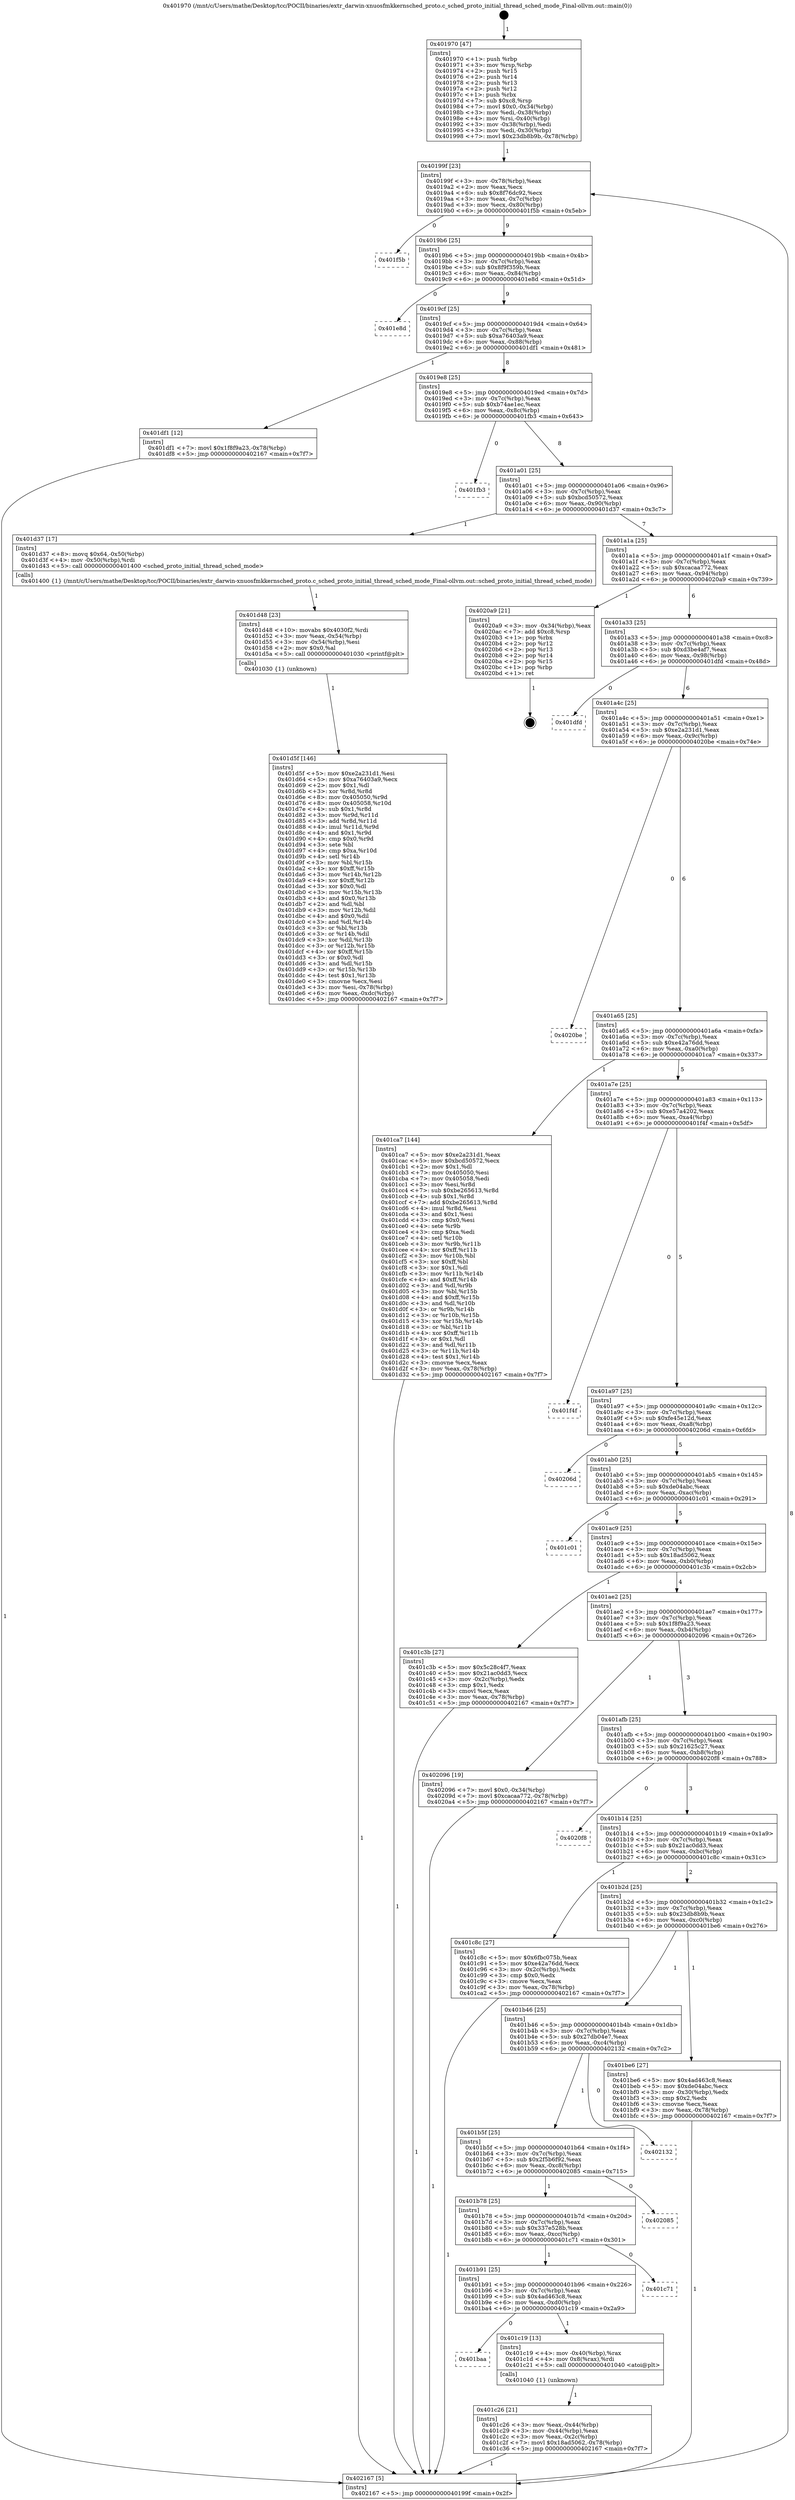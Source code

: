 digraph "0x401970" {
  label = "0x401970 (/mnt/c/Users/mathe/Desktop/tcc/POCII/binaries/extr_darwin-xnuosfmkkernsched_proto.c_sched_proto_initial_thread_sched_mode_Final-ollvm.out::main(0))"
  labelloc = "t"
  node[shape=record]

  Entry [label="",width=0.3,height=0.3,shape=circle,fillcolor=black,style=filled]
  "0x40199f" [label="{
     0x40199f [23]\l
     | [instrs]\l
     &nbsp;&nbsp;0x40199f \<+3\>: mov -0x78(%rbp),%eax\l
     &nbsp;&nbsp;0x4019a2 \<+2\>: mov %eax,%ecx\l
     &nbsp;&nbsp;0x4019a4 \<+6\>: sub $0x8f76dc92,%ecx\l
     &nbsp;&nbsp;0x4019aa \<+3\>: mov %eax,-0x7c(%rbp)\l
     &nbsp;&nbsp;0x4019ad \<+3\>: mov %ecx,-0x80(%rbp)\l
     &nbsp;&nbsp;0x4019b0 \<+6\>: je 0000000000401f5b \<main+0x5eb\>\l
  }"]
  "0x401f5b" [label="{
     0x401f5b\l
  }", style=dashed]
  "0x4019b6" [label="{
     0x4019b6 [25]\l
     | [instrs]\l
     &nbsp;&nbsp;0x4019b6 \<+5\>: jmp 00000000004019bb \<main+0x4b\>\l
     &nbsp;&nbsp;0x4019bb \<+3\>: mov -0x7c(%rbp),%eax\l
     &nbsp;&nbsp;0x4019be \<+5\>: sub $0x8f9f359b,%eax\l
     &nbsp;&nbsp;0x4019c3 \<+6\>: mov %eax,-0x84(%rbp)\l
     &nbsp;&nbsp;0x4019c9 \<+6\>: je 0000000000401e8d \<main+0x51d\>\l
  }"]
  Exit [label="",width=0.3,height=0.3,shape=circle,fillcolor=black,style=filled,peripheries=2]
  "0x401e8d" [label="{
     0x401e8d\l
  }", style=dashed]
  "0x4019cf" [label="{
     0x4019cf [25]\l
     | [instrs]\l
     &nbsp;&nbsp;0x4019cf \<+5\>: jmp 00000000004019d4 \<main+0x64\>\l
     &nbsp;&nbsp;0x4019d4 \<+3\>: mov -0x7c(%rbp),%eax\l
     &nbsp;&nbsp;0x4019d7 \<+5\>: sub $0xa76403a9,%eax\l
     &nbsp;&nbsp;0x4019dc \<+6\>: mov %eax,-0x88(%rbp)\l
     &nbsp;&nbsp;0x4019e2 \<+6\>: je 0000000000401df1 \<main+0x481\>\l
  }"]
  "0x401d5f" [label="{
     0x401d5f [146]\l
     | [instrs]\l
     &nbsp;&nbsp;0x401d5f \<+5\>: mov $0xe2a231d1,%esi\l
     &nbsp;&nbsp;0x401d64 \<+5\>: mov $0xa76403a9,%ecx\l
     &nbsp;&nbsp;0x401d69 \<+2\>: mov $0x1,%dl\l
     &nbsp;&nbsp;0x401d6b \<+3\>: xor %r8d,%r8d\l
     &nbsp;&nbsp;0x401d6e \<+8\>: mov 0x405050,%r9d\l
     &nbsp;&nbsp;0x401d76 \<+8\>: mov 0x405058,%r10d\l
     &nbsp;&nbsp;0x401d7e \<+4\>: sub $0x1,%r8d\l
     &nbsp;&nbsp;0x401d82 \<+3\>: mov %r9d,%r11d\l
     &nbsp;&nbsp;0x401d85 \<+3\>: add %r8d,%r11d\l
     &nbsp;&nbsp;0x401d88 \<+4\>: imul %r11d,%r9d\l
     &nbsp;&nbsp;0x401d8c \<+4\>: and $0x1,%r9d\l
     &nbsp;&nbsp;0x401d90 \<+4\>: cmp $0x0,%r9d\l
     &nbsp;&nbsp;0x401d94 \<+3\>: sete %bl\l
     &nbsp;&nbsp;0x401d97 \<+4\>: cmp $0xa,%r10d\l
     &nbsp;&nbsp;0x401d9b \<+4\>: setl %r14b\l
     &nbsp;&nbsp;0x401d9f \<+3\>: mov %bl,%r15b\l
     &nbsp;&nbsp;0x401da2 \<+4\>: xor $0xff,%r15b\l
     &nbsp;&nbsp;0x401da6 \<+3\>: mov %r14b,%r12b\l
     &nbsp;&nbsp;0x401da9 \<+4\>: xor $0xff,%r12b\l
     &nbsp;&nbsp;0x401dad \<+3\>: xor $0x0,%dl\l
     &nbsp;&nbsp;0x401db0 \<+3\>: mov %r15b,%r13b\l
     &nbsp;&nbsp;0x401db3 \<+4\>: and $0x0,%r13b\l
     &nbsp;&nbsp;0x401db7 \<+2\>: and %dl,%bl\l
     &nbsp;&nbsp;0x401db9 \<+3\>: mov %r12b,%dil\l
     &nbsp;&nbsp;0x401dbc \<+4\>: and $0x0,%dil\l
     &nbsp;&nbsp;0x401dc0 \<+3\>: and %dl,%r14b\l
     &nbsp;&nbsp;0x401dc3 \<+3\>: or %bl,%r13b\l
     &nbsp;&nbsp;0x401dc6 \<+3\>: or %r14b,%dil\l
     &nbsp;&nbsp;0x401dc9 \<+3\>: xor %dil,%r13b\l
     &nbsp;&nbsp;0x401dcc \<+3\>: or %r12b,%r15b\l
     &nbsp;&nbsp;0x401dcf \<+4\>: xor $0xff,%r15b\l
     &nbsp;&nbsp;0x401dd3 \<+3\>: or $0x0,%dl\l
     &nbsp;&nbsp;0x401dd6 \<+3\>: and %dl,%r15b\l
     &nbsp;&nbsp;0x401dd9 \<+3\>: or %r15b,%r13b\l
     &nbsp;&nbsp;0x401ddc \<+4\>: test $0x1,%r13b\l
     &nbsp;&nbsp;0x401de0 \<+3\>: cmovne %ecx,%esi\l
     &nbsp;&nbsp;0x401de3 \<+3\>: mov %esi,-0x78(%rbp)\l
     &nbsp;&nbsp;0x401de6 \<+6\>: mov %eax,-0xdc(%rbp)\l
     &nbsp;&nbsp;0x401dec \<+5\>: jmp 0000000000402167 \<main+0x7f7\>\l
  }"]
  "0x401df1" [label="{
     0x401df1 [12]\l
     | [instrs]\l
     &nbsp;&nbsp;0x401df1 \<+7\>: movl $0x1f8f9a23,-0x78(%rbp)\l
     &nbsp;&nbsp;0x401df8 \<+5\>: jmp 0000000000402167 \<main+0x7f7\>\l
  }"]
  "0x4019e8" [label="{
     0x4019e8 [25]\l
     | [instrs]\l
     &nbsp;&nbsp;0x4019e8 \<+5\>: jmp 00000000004019ed \<main+0x7d\>\l
     &nbsp;&nbsp;0x4019ed \<+3\>: mov -0x7c(%rbp),%eax\l
     &nbsp;&nbsp;0x4019f0 \<+5\>: sub $0xb74ae1ec,%eax\l
     &nbsp;&nbsp;0x4019f5 \<+6\>: mov %eax,-0x8c(%rbp)\l
     &nbsp;&nbsp;0x4019fb \<+6\>: je 0000000000401fb3 \<main+0x643\>\l
  }"]
  "0x401d48" [label="{
     0x401d48 [23]\l
     | [instrs]\l
     &nbsp;&nbsp;0x401d48 \<+10\>: movabs $0x4030f2,%rdi\l
     &nbsp;&nbsp;0x401d52 \<+3\>: mov %eax,-0x54(%rbp)\l
     &nbsp;&nbsp;0x401d55 \<+3\>: mov -0x54(%rbp),%esi\l
     &nbsp;&nbsp;0x401d58 \<+2\>: mov $0x0,%al\l
     &nbsp;&nbsp;0x401d5a \<+5\>: call 0000000000401030 \<printf@plt\>\l
     | [calls]\l
     &nbsp;&nbsp;0x401030 \{1\} (unknown)\l
  }"]
  "0x401fb3" [label="{
     0x401fb3\l
  }", style=dashed]
  "0x401a01" [label="{
     0x401a01 [25]\l
     | [instrs]\l
     &nbsp;&nbsp;0x401a01 \<+5\>: jmp 0000000000401a06 \<main+0x96\>\l
     &nbsp;&nbsp;0x401a06 \<+3\>: mov -0x7c(%rbp),%eax\l
     &nbsp;&nbsp;0x401a09 \<+5\>: sub $0xbcd50572,%eax\l
     &nbsp;&nbsp;0x401a0e \<+6\>: mov %eax,-0x90(%rbp)\l
     &nbsp;&nbsp;0x401a14 \<+6\>: je 0000000000401d37 \<main+0x3c7\>\l
  }"]
  "0x401c26" [label="{
     0x401c26 [21]\l
     | [instrs]\l
     &nbsp;&nbsp;0x401c26 \<+3\>: mov %eax,-0x44(%rbp)\l
     &nbsp;&nbsp;0x401c29 \<+3\>: mov -0x44(%rbp),%eax\l
     &nbsp;&nbsp;0x401c2c \<+3\>: mov %eax,-0x2c(%rbp)\l
     &nbsp;&nbsp;0x401c2f \<+7\>: movl $0x18ad5062,-0x78(%rbp)\l
     &nbsp;&nbsp;0x401c36 \<+5\>: jmp 0000000000402167 \<main+0x7f7\>\l
  }"]
  "0x401d37" [label="{
     0x401d37 [17]\l
     | [instrs]\l
     &nbsp;&nbsp;0x401d37 \<+8\>: movq $0x64,-0x50(%rbp)\l
     &nbsp;&nbsp;0x401d3f \<+4\>: mov -0x50(%rbp),%rdi\l
     &nbsp;&nbsp;0x401d43 \<+5\>: call 0000000000401400 \<sched_proto_initial_thread_sched_mode\>\l
     | [calls]\l
     &nbsp;&nbsp;0x401400 \{1\} (/mnt/c/Users/mathe/Desktop/tcc/POCII/binaries/extr_darwin-xnuosfmkkernsched_proto.c_sched_proto_initial_thread_sched_mode_Final-ollvm.out::sched_proto_initial_thread_sched_mode)\l
  }"]
  "0x401a1a" [label="{
     0x401a1a [25]\l
     | [instrs]\l
     &nbsp;&nbsp;0x401a1a \<+5\>: jmp 0000000000401a1f \<main+0xaf\>\l
     &nbsp;&nbsp;0x401a1f \<+3\>: mov -0x7c(%rbp),%eax\l
     &nbsp;&nbsp;0x401a22 \<+5\>: sub $0xcacaa772,%eax\l
     &nbsp;&nbsp;0x401a27 \<+6\>: mov %eax,-0x94(%rbp)\l
     &nbsp;&nbsp;0x401a2d \<+6\>: je 00000000004020a9 \<main+0x739\>\l
  }"]
  "0x401baa" [label="{
     0x401baa\l
  }", style=dashed]
  "0x4020a9" [label="{
     0x4020a9 [21]\l
     | [instrs]\l
     &nbsp;&nbsp;0x4020a9 \<+3\>: mov -0x34(%rbp),%eax\l
     &nbsp;&nbsp;0x4020ac \<+7\>: add $0xc8,%rsp\l
     &nbsp;&nbsp;0x4020b3 \<+1\>: pop %rbx\l
     &nbsp;&nbsp;0x4020b4 \<+2\>: pop %r12\l
     &nbsp;&nbsp;0x4020b6 \<+2\>: pop %r13\l
     &nbsp;&nbsp;0x4020b8 \<+2\>: pop %r14\l
     &nbsp;&nbsp;0x4020ba \<+2\>: pop %r15\l
     &nbsp;&nbsp;0x4020bc \<+1\>: pop %rbp\l
     &nbsp;&nbsp;0x4020bd \<+1\>: ret\l
  }"]
  "0x401a33" [label="{
     0x401a33 [25]\l
     | [instrs]\l
     &nbsp;&nbsp;0x401a33 \<+5\>: jmp 0000000000401a38 \<main+0xc8\>\l
     &nbsp;&nbsp;0x401a38 \<+3\>: mov -0x7c(%rbp),%eax\l
     &nbsp;&nbsp;0x401a3b \<+5\>: sub $0xd3be4af7,%eax\l
     &nbsp;&nbsp;0x401a40 \<+6\>: mov %eax,-0x98(%rbp)\l
     &nbsp;&nbsp;0x401a46 \<+6\>: je 0000000000401dfd \<main+0x48d\>\l
  }"]
  "0x401c19" [label="{
     0x401c19 [13]\l
     | [instrs]\l
     &nbsp;&nbsp;0x401c19 \<+4\>: mov -0x40(%rbp),%rax\l
     &nbsp;&nbsp;0x401c1d \<+4\>: mov 0x8(%rax),%rdi\l
     &nbsp;&nbsp;0x401c21 \<+5\>: call 0000000000401040 \<atoi@plt\>\l
     | [calls]\l
     &nbsp;&nbsp;0x401040 \{1\} (unknown)\l
  }"]
  "0x401dfd" [label="{
     0x401dfd\l
  }", style=dashed]
  "0x401a4c" [label="{
     0x401a4c [25]\l
     | [instrs]\l
     &nbsp;&nbsp;0x401a4c \<+5\>: jmp 0000000000401a51 \<main+0xe1\>\l
     &nbsp;&nbsp;0x401a51 \<+3\>: mov -0x7c(%rbp),%eax\l
     &nbsp;&nbsp;0x401a54 \<+5\>: sub $0xe2a231d1,%eax\l
     &nbsp;&nbsp;0x401a59 \<+6\>: mov %eax,-0x9c(%rbp)\l
     &nbsp;&nbsp;0x401a5f \<+6\>: je 00000000004020be \<main+0x74e\>\l
  }"]
  "0x401b91" [label="{
     0x401b91 [25]\l
     | [instrs]\l
     &nbsp;&nbsp;0x401b91 \<+5\>: jmp 0000000000401b96 \<main+0x226\>\l
     &nbsp;&nbsp;0x401b96 \<+3\>: mov -0x7c(%rbp),%eax\l
     &nbsp;&nbsp;0x401b99 \<+5\>: sub $0x4ad463c8,%eax\l
     &nbsp;&nbsp;0x401b9e \<+6\>: mov %eax,-0xd0(%rbp)\l
     &nbsp;&nbsp;0x401ba4 \<+6\>: je 0000000000401c19 \<main+0x2a9\>\l
  }"]
  "0x4020be" [label="{
     0x4020be\l
  }", style=dashed]
  "0x401a65" [label="{
     0x401a65 [25]\l
     | [instrs]\l
     &nbsp;&nbsp;0x401a65 \<+5\>: jmp 0000000000401a6a \<main+0xfa\>\l
     &nbsp;&nbsp;0x401a6a \<+3\>: mov -0x7c(%rbp),%eax\l
     &nbsp;&nbsp;0x401a6d \<+5\>: sub $0xe42a76dd,%eax\l
     &nbsp;&nbsp;0x401a72 \<+6\>: mov %eax,-0xa0(%rbp)\l
     &nbsp;&nbsp;0x401a78 \<+6\>: je 0000000000401ca7 \<main+0x337\>\l
  }"]
  "0x401c71" [label="{
     0x401c71\l
  }", style=dashed]
  "0x401ca7" [label="{
     0x401ca7 [144]\l
     | [instrs]\l
     &nbsp;&nbsp;0x401ca7 \<+5\>: mov $0xe2a231d1,%eax\l
     &nbsp;&nbsp;0x401cac \<+5\>: mov $0xbcd50572,%ecx\l
     &nbsp;&nbsp;0x401cb1 \<+2\>: mov $0x1,%dl\l
     &nbsp;&nbsp;0x401cb3 \<+7\>: mov 0x405050,%esi\l
     &nbsp;&nbsp;0x401cba \<+7\>: mov 0x405058,%edi\l
     &nbsp;&nbsp;0x401cc1 \<+3\>: mov %esi,%r8d\l
     &nbsp;&nbsp;0x401cc4 \<+7\>: sub $0xbe265613,%r8d\l
     &nbsp;&nbsp;0x401ccb \<+4\>: sub $0x1,%r8d\l
     &nbsp;&nbsp;0x401ccf \<+7\>: add $0xbe265613,%r8d\l
     &nbsp;&nbsp;0x401cd6 \<+4\>: imul %r8d,%esi\l
     &nbsp;&nbsp;0x401cda \<+3\>: and $0x1,%esi\l
     &nbsp;&nbsp;0x401cdd \<+3\>: cmp $0x0,%esi\l
     &nbsp;&nbsp;0x401ce0 \<+4\>: sete %r9b\l
     &nbsp;&nbsp;0x401ce4 \<+3\>: cmp $0xa,%edi\l
     &nbsp;&nbsp;0x401ce7 \<+4\>: setl %r10b\l
     &nbsp;&nbsp;0x401ceb \<+3\>: mov %r9b,%r11b\l
     &nbsp;&nbsp;0x401cee \<+4\>: xor $0xff,%r11b\l
     &nbsp;&nbsp;0x401cf2 \<+3\>: mov %r10b,%bl\l
     &nbsp;&nbsp;0x401cf5 \<+3\>: xor $0xff,%bl\l
     &nbsp;&nbsp;0x401cf8 \<+3\>: xor $0x1,%dl\l
     &nbsp;&nbsp;0x401cfb \<+3\>: mov %r11b,%r14b\l
     &nbsp;&nbsp;0x401cfe \<+4\>: and $0xff,%r14b\l
     &nbsp;&nbsp;0x401d02 \<+3\>: and %dl,%r9b\l
     &nbsp;&nbsp;0x401d05 \<+3\>: mov %bl,%r15b\l
     &nbsp;&nbsp;0x401d08 \<+4\>: and $0xff,%r15b\l
     &nbsp;&nbsp;0x401d0c \<+3\>: and %dl,%r10b\l
     &nbsp;&nbsp;0x401d0f \<+3\>: or %r9b,%r14b\l
     &nbsp;&nbsp;0x401d12 \<+3\>: or %r10b,%r15b\l
     &nbsp;&nbsp;0x401d15 \<+3\>: xor %r15b,%r14b\l
     &nbsp;&nbsp;0x401d18 \<+3\>: or %bl,%r11b\l
     &nbsp;&nbsp;0x401d1b \<+4\>: xor $0xff,%r11b\l
     &nbsp;&nbsp;0x401d1f \<+3\>: or $0x1,%dl\l
     &nbsp;&nbsp;0x401d22 \<+3\>: and %dl,%r11b\l
     &nbsp;&nbsp;0x401d25 \<+3\>: or %r11b,%r14b\l
     &nbsp;&nbsp;0x401d28 \<+4\>: test $0x1,%r14b\l
     &nbsp;&nbsp;0x401d2c \<+3\>: cmovne %ecx,%eax\l
     &nbsp;&nbsp;0x401d2f \<+3\>: mov %eax,-0x78(%rbp)\l
     &nbsp;&nbsp;0x401d32 \<+5\>: jmp 0000000000402167 \<main+0x7f7\>\l
  }"]
  "0x401a7e" [label="{
     0x401a7e [25]\l
     | [instrs]\l
     &nbsp;&nbsp;0x401a7e \<+5\>: jmp 0000000000401a83 \<main+0x113\>\l
     &nbsp;&nbsp;0x401a83 \<+3\>: mov -0x7c(%rbp),%eax\l
     &nbsp;&nbsp;0x401a86 \<+5\>: sub $0xe57a4202,%eax\l
     &nbsp;&nbsp;0x401a8b \<+6\>: mov %eax,-0xa4(%rbp)\l
     &nbsp;&nbsp;0x401a91 \<+6\>: je 0000000000401f4f \<main+0x5df\>\l
  }"]
  "0x401b78" [label="{
     0x401b78 [25]\l
     | [instrs]\l
     &nbsp;&nbsp;0x401b78 \<+5\>: jmp 0000000000401b7d \<main+0x20d\>\l
     &nbsp;&nbsp;0x401b7d \<+3\>: mov -0x7c(%rbp),%eax\l
     &nbsp;&nbsp;0x401b80 \<+5\>: sub $0x337e528b,%eax\l
     &nbsp;&nbsp;0x401b85 \<+6\>: mov %eax,-0xcc(%rbp)\l
     &nbsp;&nbsp;0x401b8b \<+6\>: je 0000000000401c71 \<main+0x301\>\l
  }"]
  "0x401f4f" [label="{
     0x401f4f\l
  }", style=dashed]
  "0x401a97" [label="{
     0x401a97 [25]\l
     | [instrs]\l
     &nbsp;&nbsp;0x401a97 \<+5\>: jmp 0000000000401a9c \<main+0x12c\>\l
     &nbsp;&nbsp;0x401a9c \<+3\>: mov -0x7c(%rbp),%eax\l
     &nbsp;&nbsp;0x401a9f \<+5\>: sub $0xfe45e12d,%eax\l
     &nbsp;&nbsp;0x401aa4 \<+6\>: mov %eax,-0xa8(%rbp)\l
     &nbsp;&nbsp;0x401aaa \<+6\>: je 000000000040206d \<main+0x6fd\>\l
  }"]
  "0x402085" [label="{
     0x402085\l
  }", style=dashed]
  "0x40206d" [label="{
     0x40206d\l
  }", style=dashed]
  "0x401ab0" [label="{
     0x401ab0 [25]\l
     | [instrs]\l
     &nbsp;&nbsp;0x401ab0 \<+5\>: jmp 0000000000401ab5 \<main+0x145\>\l
     &nbsp;&nbsp;0x401ab5 \<+3\>: mov -0x7c(%rbp),%eax\l
     &nbsp;&nbsp;0x401ab8 \<+5\>: sub $0xde04abc,%eax\l
     &nbsp;&nbsp;0x401abd \<+6\>: mov %eax,-0xac(%rbp)\l
     &nbsp;&nbsp;0x401ac3 \<+6\>: je 0000000000401c01 \<main+0x291\>\l
  }"]
  "0x401b5f" [label="{
     0x401b5f [25]\l
     | [instrs]\l
     &nbsp;&nbsp;0x401b5f \<+5\>: jmp 0000000000401b64 \<main+0x1f4\>\l
     &nbsp;&nbsp;0x401b64 \<+3\>: mov -0x7c(%rbp),%eax\l
     &nbsp;&nbsp;0x401b67 \<+5\>: sub $0x2f5b6f92,%eax\l
     &nbsp;&nbsp;0x401b6c \<+6\>: mov %eax,-0xc8(%rbp)\l
     &nbsp;&nbsp;0x401b72 \<+6\>: je 0000000000402085 \<main+0x715\>\l
  }"]
  "0x401c01" [label="{
     0x401c01\l
  }", style=dashed]
  "0x401ac9" [label="{
     0x401ac9 [25]\l
     | [instrs]\l
     &nbsp;&nbsp;0x401ac9 \<+5\>: jmp 0000000000401ace \<main+0x15e\>\l
     &nbsp;&nbsp;0x401ace \<+3\>: mov -0x7c(%rbp),%eax\l
     &nbsp;&nbsp;0x401ad1 \<+5\>: sub $0x18ad5062,%eax\l
     &nbsp;&nbsp;0x401ad6 \<+6\>: mov %eax,-0xb0(%rbp)\l
     &nbsp;&nbsp;0x401adc \<+6\>: je 0000000000401c3b \<main+0x2cb\>\l
  }"]
  "0x402132" [label="{
     0x402132\l
  }", style=dashed]
  "0x401c3b" [label="{
     0x401c3b [27]\l
     | [instrs]\l
     &nbsp;&nbsp;0x401c3b \<+5\>: mov $0x5c28c4f7,%eax\l
     &nbsp;&nbsp;0x401c40 \<+5\>: mov $0x21ac0dd3,%ecx\l
     &nbsp;&nbsp;0x401c45 \<+3\>: mov -0x2c(%rbp),%edx\l
     &nbsp;&nbsp;0x401c48 \<+3\>: cmp $0x1,%edx\l
     &nbsp;&nbsp;0x401c4b \<+3\>: cmovl %ecx,%eax\l
     &nbsp;&nbsp;0x401c4e \<+3\>: mov %eax,-0x78(%rbp)\l
     &nbsp;&nbsp;0x401c51 \<+5\>: jmp 0000000000402167 \<main+0x7f7\>\l
  }"]
  "0x401ae2" [label="{
     0x401ae2 [25]\l
     | [instrs]\l
     &nbsp;&nbsp;0x401ae2 \<+5\>: jmp 0000000000401ae7 \<main+0x177\>\l
     &nbsp;&nbsp;0x401ae7 \<+3\>: mov -0x7c(%rbp),%eax\l
     &nbsp;&nbsp;0x401aea \<+5\>: sub $0x1f8f9a23,%eax\l
     &nbsp;&nbsp;0x401aef \<+6\>: mov %eax,-0xb4(%rbp)\l
     &nbsp;&nbsp;0x401af5 \<+6\>: je 0000000000402096 \<main+0x726\>\l
  }"]
  "0x401970" [label="{
     0x401970 [47]\l
     | [instrs]\l
     &nbsp;&nbsp;0x401970 \<+1\>: push %rbp\l
     &nbsp;&nbsp;0x401971 \<+3\>: mov %rsp,%rbp\l
     &nbsp;&nbsp;0x401974 \<+2\>: push %r15\l
     &nbsp;&nbsp;0x401976 \<+2\>: push %r14\l
     &nbsp;&nbsp;0x401978 \<+2\>: push %r13\l
     &nbsp;&nbsp;0x40197a \<+2\>: push %r12\l
     &nbsp;&nbsp;0x40197c \<+1\>: push %rbx\l
     &nbsp;&nbsp;0x40197d \<+7\>: sub $0xc8,%rsp\l
     &nbsp;&nbsp;0x401984 \<+7\>: movl $0x0,-0x34(%rbp)\l
     &nbsp;&nbsp;0x40198b \<+3\>: mov %edi,-0x38(%rbp)\l
     &nbsp;&nbsp;0x40198e \<+4\>: mov %rsi,-0x40(%rbp)\l
     &nbsp;&nbsp;0x401992 \<+3\>: mov -0x38(%rbp),%edi\l
     &nbsp;&nbsp;0x401995 \<+3\>: mov %edi,-0x30(%rbp)\l
     &nbsp;&nbsp;0x401998 \<+7\>: movl $0x23db8b9b,-0x78(%rbp)\l
  }"]
  "0x402096" [label="{
     0x402096 [19]\l
     | [instrs]\l
     &nbsp;&nbsp;0x402096 \<+7\>: movl $0x0,-0x34(%rbp)\l
     &nbsp;&nbsp;0x40209d \<+7\>: movl $0xcacaa772,-0x78(%rbp)\l
     &nbsp;&nbsp;0x4020a4 \<+5\>: jmp 0000000000402167 \<main+0x7f7\>\l
  }"]
  "0x401afb" [label="{
     0x401afb [25]\l
     | [instrs]\l
     &nbsp;&nbsp;0x401afb \<+5\>: jmp 0000000000401b00 \<main+0x190\>\l
     &nbsp;&nbsp;0x401b00 \<+3\>: mov -0x7c(%rbp),%eax\l
     &nbsp;&nbsp;0x401b03 \<+5\>: sub $0x21625c27,%eax\l
     &nbsp;&nbsp;0x401b08 \<+6\>: mov %eax,-0xb8(%rbp)\l
     &nbsp;&nbsp;0x401b0e \<+6\>: je 00000000004020f8 \<main+0x788\>\l
  }"]
  "0x402167" [label="{
     0x402167 [5]\l
     | [instrs]\l
     &nbsp;&nbsp;0x402167 \<+5\>: jmp 000000000040199f \<main+0x2f\>\l
  }"]
  "0x4020f8" [label="{
     0x4020f8\l
  }", style=dashed]
  "0x401b14" [label="{
     0x401b14 [25]\l
     | [instrs]\l
     &nbsp;&nbsp;0x401b14 \<+5\>: jmp 0000000000401b19 \<main+0x1a9\>\l
     &nbsp;&nbsp;0x401b19 \<+3\>: mov -0x7c(%rbp),%eax\l
     &nbsp;&nbsp;0x401b1c \<+5\>: sub $0x21ac0dd3,%eax\l
     &nbsp;&nbsp;0x401b21 \<+6\>: mov %eax,-0xbc(%rbp)\l
     &nbsp;&nbsp;0x401b27 \<+6\>: je 0000000000401c8c \<main+0x31c\>\l
  }"]
  "0x401b46" [label="{
     0x401b46 [25]\l
     | [instrs]\l
     &nbsp;&nbsp;0x401b46 \<+5\>: jmp 0000000000401b4b \<main+0x1db\>\l
     &nbsp;&nbsp;0x401b4b \<+3\>: mov -0x7c(%rbp),%eax\l
     &nbsp;&nbsp;0x401b4e \<+5\>: sub $0x27db04e7,%eax\l
     &nbsp;&nbsp;0x401b53 \<+6\>: mov %eax,-0xc4(%rbp)\l
     &nbsp;&nbsp;0x401b59 \<+6\>: je 0000000000402132 \<main+0x7c2\>\l
  }"]
  "0x401c8c" [label="{
     0x401c8c [27]\l
     | [instrs]\l
     &nbsp;&nbsp;0x401c8c \<+5\>: mov $0x6fbc075b,%eax\l
     &nbsp;&nbsp;0x401c91 \<+5\>: mov $0xe42a76dd,%ecx\l
     &nbsp;&nbsp;0x401c96 \<+3\>: mov -0x2c(%rbp),%edx\l
     &nbsp;&nbsp;0x401c99 \<+3\>: cmp $0x0,%edx\l
     &nbsp;&nbsp;0x401c9c \<+3\>: cmove %ecx,%eax\l
     &nbsp;&nbsp;0x401c9f \<+3\>: mov %eax,-0x78(%rbp)\l
     &nbsp;&nbsp;0x401ca2 \<+5\>: jmp 0000000000402167 \<main+0x7f7\>\l
  }"]
  "0x401b2d" [label="{
     0x401b2d [25]\l
     | [instrs]\l
     &nbsp;&nbsp;0x401b2d \<+5\>: jmp 0000000000401b32 \<main+0x1c2\>\l
     &nbsp;&nbsp;0x401b32 \<+3\>: mov -0x7c(%rbp),%eax\l
     &nbsp;&nbsp;0x401b35 \<+5\>: sub $0x23db8b9b,%eax\l
     &nbsp;&nbsp;0x401b3a \<+6\>: mov %eax,-0xc0(%rbp)\l
     &nbsp;&nbsp;0x401b40 \<+6\>: je 0000000000401be6 \<main+0x276\>\l
  }"]
  "0x401be6" [label="{
     0x401be6 [27]\l
     | [instrs]\l
     &nbsp;&nbsp;0x401be6 \<+5\>: mov $0x4ad463c8,%eax\l
     &nbsp;&nbsp;0x401beb \<+5\>: mov $0xde04abc,%ecx\l
     &nbsp;&nbsp;0x401bf0 \<+3\>: mov -0x30(%rbp),%edx\l
     &nbsp;&nbsp;0x401bf3 \<+3\>: cmp $0x2,%edx\l
     &nbsp;&nbsp;0x401bf6 \<+3\>: cmovne %ecx,%eax\l
     &nbsp;&nbsp;0x401bf9 \<+3\>: mov %eax,-0x78(%rbp)\l
     &nbsp;&nbsp;0x401bfc \<+5\>: jmp 0000000000402167 \<main+0x7f7\>\l
  }"]
  Entry -> "0x401970" [label=" 1"]
  "0x40199f" -> "0x401f5b" [label=" 0"]
  "0x40199f" -> "0x4019b6" [label=" 9"]
  "0x4020a9" -> Exit [label=" 1"]
  "0x4019b6" -> "0x401e8d" [label=" 0"]
  "0x4019b6" -> "0x4019cf" [label=" 9"]
  "0x402096" -> "0x402167" [label=" 1"]
  "0x4019cf" -> "0x401df1" [label=" 1"]
  "0x4019cf" -> "0x4019e8" [label=" 8"]
  "0x401df1" -> "0x402167" [label=" 1"]
  "0x4019e8" -> "0x401fb3" [label=" 0"]
  "0x4019e8" -> "0x401a01" [label=" 8"]
  "0x401d5f" -> "0x402167" [label=" 1"]
  "0x401a01" -> "0x401d37" [label=" 1"]
  "0x401a01" -> "0x401a1a" [label=" 7"]
  "0x401d48" -> "0x401d5f" [label=" 1"]
  "0x401a1a" -> "0x4020a9" [label=" 1"]
  "0x401a1a" -> "0x401a33" [label=" 6"]
  "0x401d37" -> "0x401d48" [label=" 1"]
  "0x401a33" -> "0x401dfd" [label=" 0"]
  "0x401a33" -> "0x401a4c" [label=" 6"]
  "0x401ca7" -> "0x402167" [label=" 1"]
  "0x401a4c" -> "0x4020be" [label=" 0"]
  "0x401a4c" -> "0x401a65" [label=" 6"]
  "0x401c3b" -> "0x402167" [label=" 1"]
  "0x401a65" -> "0x401ca7" [label=" 1"]
  "0x401a65" -> "0x401a7e" [label=" 5"]
  "0x401c26" -> "0x402167" [label=" 1"]
  "0x401a7e" -> "0x401f4f" [label=" 0"]
  "0x401a7e" -> "0x401a97" [label=" 5"]
  "0x401b91" -> "0x401baa" [label=" 0"]
  "0x401a97" -> "0x40206d" [label=" 0"]
  "0x401a97" -> "0x401ab0" [label=" 5"]
  "0x401b91" -> "0x401c19" [label=" 1"]
  "0x401ab0" -> "0x401c01" [label=" 0"]
  "0x401ab0" -> "0x401ac9" [label=" 5"]
  "0x401b78" -> "0x401b91" [label=" 1"]
  "0x401ac9" -> "0x401c3b" [label=" 1"]
  "0x401ac9" -> "0x401ae2" [label=" 4"]
  "0x401b78" -> "0x401c71" [label=" 0"]
  "0x401ae2" -> "0x402096" [label=" 1"]
  "0x401ae2" -> "0x401afb" [label=" 3"]
  "0x401b5f" -> "0x401b78" [label=" 1"]
  "0x401afb" -> "0x4020f8" [label=" 0"]
  "0x401afb" -> "0x401b14" [label=" 3"]
  "0x401b5f" -> "0x402085" [label=" 0"]
  "0x401b14" -> "0x401c8c" [label=" 1"]
  "0x401b14" -> "0x401b2d" [label=" 2"]
  "0x401c8c" -> "0x402167" [label=" 1"]
  "0x401b2d" -> "0x401be6" [label=" 1"]
  "0x401b2d" -> "0x401b46" [label=" 1"]
  "0x401be6" -> "0x402167" [label=" 1"]
  "0x401970" -> "0x40199f" [label=" 1"]
  "0x402167" -> "0x40199f" [label=" 8"]
  "0x401c19" -> "0x401c26" [label=" 1"]
  "0x401b46" -> "0x402132" [label=" 0"]
  "0x401b46" -> "0x401b5f" [label=" 1"]
}
